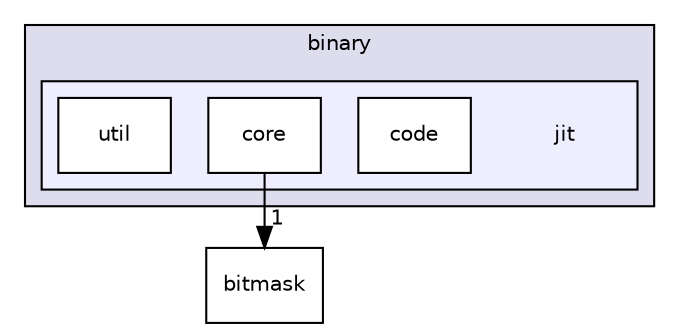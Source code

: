 digraph "jit" {
  compound=true
  node [ fontsize="10", fontname="Helvetica"];
  edge [ labelfontsize="10", labelfontname="Helvetica"];
  subgraph clusterdir_d958c3e9687b2dac280a08cfe054a8b7 {
    graph [ bgcolor="#ddddee", pencolor="black", label="binary" fontname="Helvetica", fontsize="10", URL="dir_d958c3e9687b2dac280a08cfe054a8b7.html"]
  subgraph clusterdir_d2c6cb78bb6bbabe255f3471b8e38acc {
    graph [ bgcolor="#eeeeff", pencolor="black", label="" URL="dir_d2c6cb78bb6bbabe255f3471b8e38acc.html"];
    dir_d2c6cb78bb6bbabe255f3471b8e38acc [shape=plaintext label="jit"];
    dir_73c1ed5ff980496c140df96e43c5d299 [shape=box label="code" color="black" fillcolor="white" style="filled" URL="dir_73c1ed5ff980496c140df96e43c5d299.html"];
    dir_ec1ffb60514ddf92658d26d5a50053d5 [shape=box label="core" color="black" fillcolor="white" style="filled" URL="dir_ec1ffb60514ddf92658d26d5a50053d5.html"];
    dir_15e959fed2af52251243f73eb6083ad0 [shape=box label="util" color="black" fillcolor="white" style="filled" URL="dir_15e959fed2af52251243f73eb6083ad0.html"];
  }
  }
  dir_8af788da82510e5633fff7e15680126e [shape=box label="bitmask" URL="dir_8af788da82510e5633fff7e15680126e.html"];
  dir_ec1ffb60514ddf92658d26d5a50053d5->dir_8af788da82510e5633fff7e15680126e [headlabel="1", labeldistance=1.5 headhref="dir_000004_000005.html"];
}
